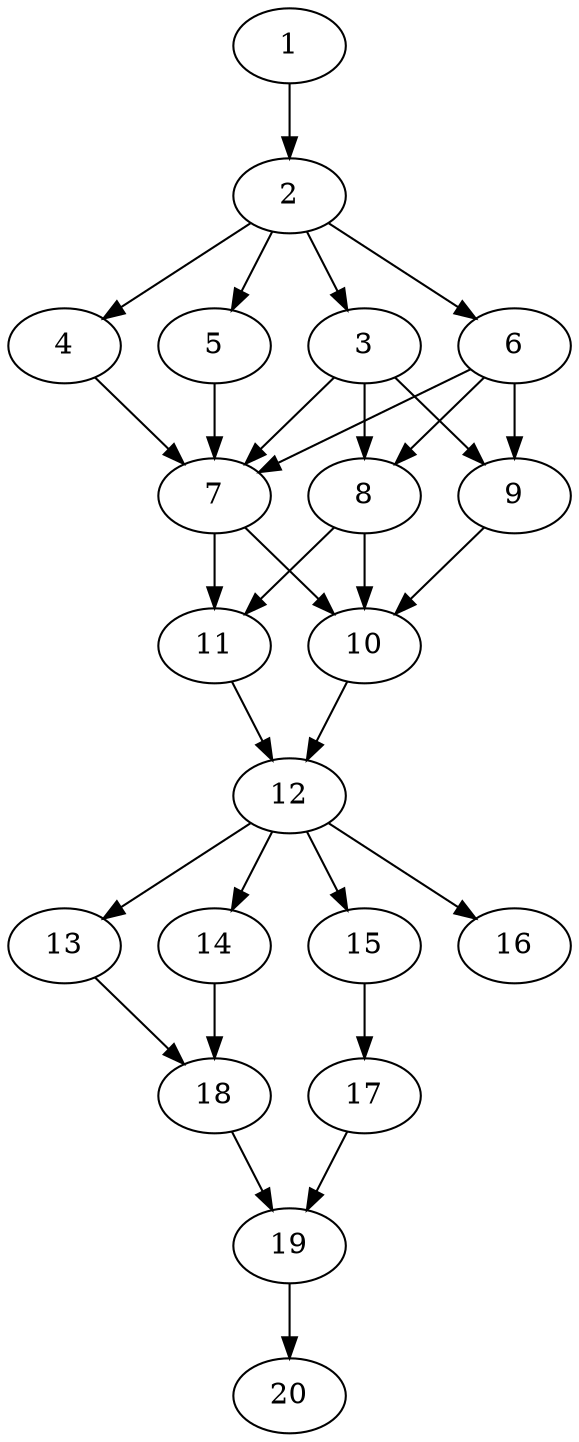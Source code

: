 // DAG automatically generated by daggen at Sat Jul 27 15:36:52 2019
// ./daggen --dot -n 20 --ccr 0.3 --fat 0.4 --regular 0.5 --density 0.8 --mindata 5242880 --maxdata 52428800 
digraph G {
  1 [size="138280960", alpha="0.06", expect_size="41484288"] 
  1 -> 2 [size ="41484288"]
  2 [size="126163627", alpha="0.07", expect_size="37849088"] 
  2 -> 3 [size ="37849088"]
  2 -> 4 [size ="37849088"]
  2 -> 5 [size ="37849088"]
  2 -> 6 [size ="37849088"]
  3 [size="167895040", alpha="0.03", expect_size="50368512"] 
  3 -> 7 [size ="50368512"]
  3 -> 8 [size ="50368512"]
  3 -> 9 [size ="50368512"]
  4 [size="147520853", alpha="0.02", expect_size="44256256"] 
  4 -> 7 [size ="44256256"]
  5 [size="111861760", alpha="0.02", expect_size="33558528"] 
  5 -> 7 [size ="33558528"]
  6 [size="162491733", alpha="0.04", expect_size="48747520"] 
  6 -> 7 [size ="48747520"]
  6 -> 8 [size ="48747520"]
  6 -> 9 [size ="48747520"]
  7 [size="51200000", alpha="0.20", expect_size="15360000"] 
  7 -> 10 [size ="15360000"]
  7 -> 11 [size ="15360000"]
  8 [size="56644267", alpha="0.18", expect_size="16993280"] 
  8 -> 10 [size ="16993280"]
  8 -> 11 [size ="16993280"]
  9 [size="22876160", alpha="0.00", expect_size="6862848"] 
  9 -> 10 [size ="6862848"]
  10 [size="160092160", alpha="0.03", expect_size="48027648"] 
  10 -> 12 [size ="48027648"]
  11 [size="30798507", alpha="0.11", expect_size="9239552"] 
  11 -> 12 [size ="9239552"]
  12 [size="81285120", alpha="0.20", expect_size="24385536"] 
  12 -> 13 [size ="24385536"]
  12 -> 14 [size ="24385536"]
  12 -> 15 [size ="24385536"]
  12 -> 16 [size ="24385536"]
  13 [size="133751467", alpha="0.13", expect_size="40125440"] 
  13 -> 18 [size ="40125440"]
  14 [size="154821973", alpha="0.14", expect_size="46446592"] 
  14 -> 18 [size ="46446592"]
  15 [size="169861120", alpha="0.07", expect_size="50958336"] 
  15 -> 17 [size ="50958336"]
  16 [size="26463573", alpha="0.05", expect_size="7939072"] 
  17 [size="59327147", alpha="0.07", expect_size="17798144"] 
  17 -> 19 [size ="17798144"]
  18 [size="58200747", alpha="0.09", expect_size="17460224"] 
  18 -> 19 [size ="17460224"]
  19 [size="43960320", alpha="0.15", expect_size="13188096"] 
  19 -> 20 [size ="13188096"]
  20 [size="44148053", alpha="0.09", expect_size="13244416"] 
}
